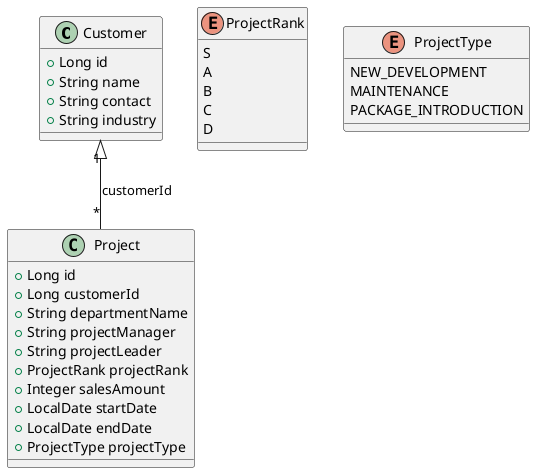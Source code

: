 @startuml
' 顧客・プロジェクト管理システム クラス図

class Customer {
  +Long id
  +String name
  +String contact
  +String industry
}

class Project {
  +Long id
  +Long customerId
  +String departmentName
  +String projectManager
  +String projectLeader
  +ProjectRank projectRank
  +Integer salesAmount
  +LocalDate startDate
  +LocalDate endDate
  +ProjectType projectType
}

enum ProjectRank {
  S
  A
  B
  C
  D
}

enum ProjectType {
  NEW_DEVELOPMENT
  MAINTENANCE
  PACKAGE_INTRODUCTION
}

Customer "1" <|-- "*" Project : customerId
@enduml
